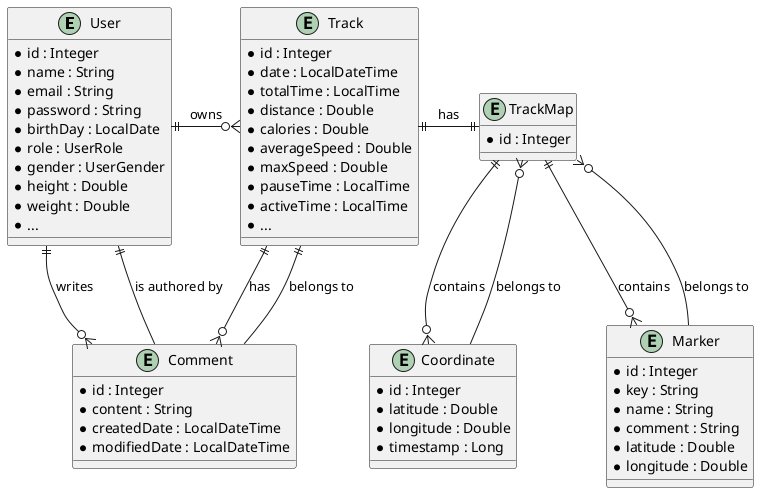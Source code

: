 @startuml

entity User {
    * id : Integer
    * name : String
    * email : String
    * password : String
    * birthDay : LocalDate
    * role : UserRole
    * gender : UserGender
    * height : Double
    * weight : Double
    * ...
}

entity Track {
    * id : Integer
    * date : LocalDateTime
    * totalTime : LocalTime
    * distance : Double
    * calories : Double
    * averageSpeed : Double
    * maxSpeed : Double
    * pauseTime : LocalTime
    * activeTime : LocalTime
    * ...
}

entity TrackMap {
    * id : Integer
}

entity Coordinate {
    * id : Integer
    * latitude : Double
    * longitude : Double
    * timestamp : Long
}

entity Marker {
    * id : Integer
    * key : String
    * name : String
    * comment : String
    * latitude : Double
    * longitude : Double
}

entity Comment {
    * id : Integer
    * content : String
    * createdDate : LocalDateTime
    * modifiedDate : LocalDateTime
}

User ||-right-o{ Track : "owns"
User ||--o{ Comment : "writes"
Track ||-right-|| TrackMap : "has"
Track ||--o{ Comment : "has"
TrackMap ||--o{ Coordinate : "contains"
TrackMap ||--o{ Marker : "contains"
Coordinate --o{ TrackMap : "belongs to"
Marker --o{ TrackMap : "belongs to"
Comment --|| User : "is authored by"
Comment --|| Track : "belongs to"

@enduml
